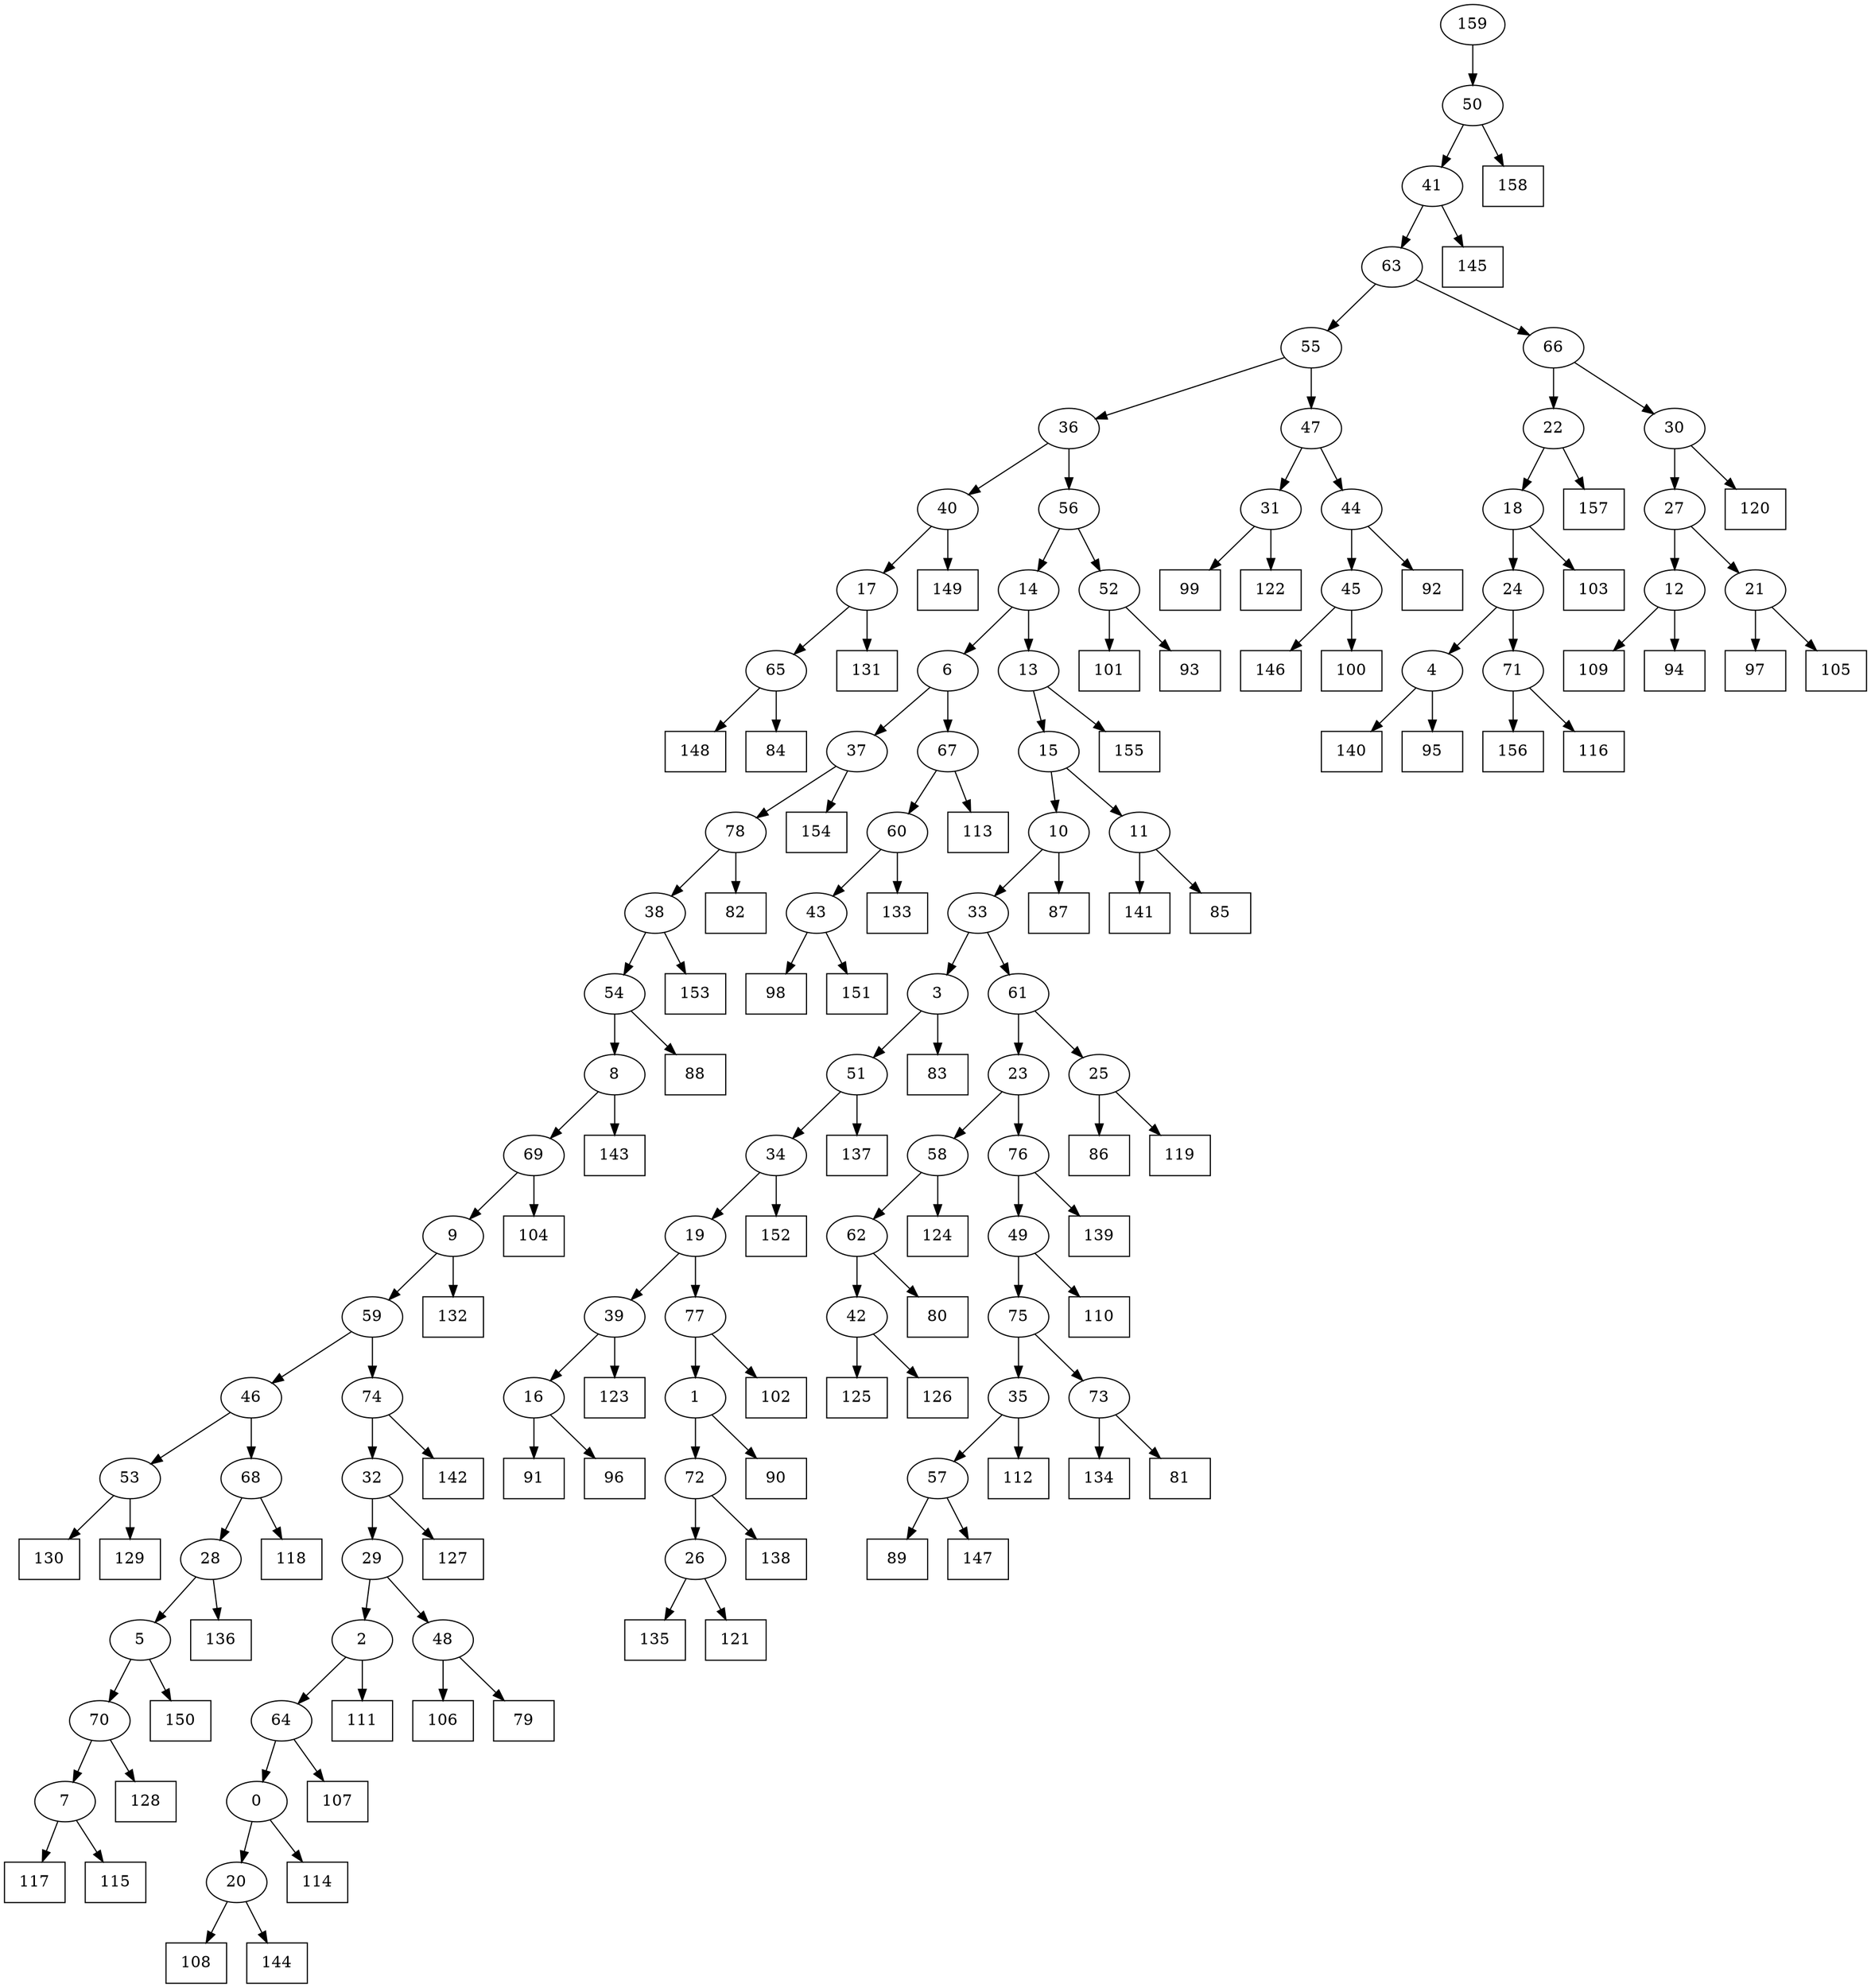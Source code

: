 digraph G {
0[label="0"];
1[label="1"];
2[label="2"];
3[label="3"];
4[label="4"];
5[label="5"];
6[label="6"];
7[label="7"];
8[label="8"];
9[label="9"];
10[label="10"];
11[label="11"];
12[label="12"];
13[label="13"];
14[label="14"];
15[label="15"];
16[label="16"];
17[label="17"];
18[label="18"];
19[label="19"];
20[label="20"];
21[label="21"];
22[label="22"];
23[label="23"];
24[label="24"];
25[label="25"];
26[label="26"];
27[label="27"];
28[label="28"];
29[label="29"];
30[label="30"];
31[label="31"];
32[label="32"];
33[label="33"];
34[label="34"];
35[label="35"];
36[label="36"];
37[label="37"];
38[label="38"];
39[label="39"];
40[label="40"];
41[label="41"];
42[label="42"];
43[label="43"];
44[label="44"];
45[label="45"];
46[label="46"];
47[label="47"];
48[label="48"];
49[label="49"];
50[label="50"];
51[label="51"];
52[label="52"];
53[label="53"];
54[label="54"];
55[label="55"];
56[label="56"];
57[label="57"];
58[label="58"];
59[label="59"];
60[label="60"];
61[label="61"];
62[label="62"];
63[label="63"];
64[label="64"];
65[label="65"];
66[label="66"];
67[label="67"];
68[label="68"];
69[label="69"];
70[label="70"];
71[label="71"];
72[label="72"];
73[label="73"];
74[label="74"];
75[label="75"];
76[label="76"];
77[label="77"];
78[label="78"];
79[shape=box,label="106"];
80[shape=box,label="140"];
81[shape=box,label="131"];
82[shape=box,label="148"];
83[shape=box,label="132"];
84[shape=box,label="152"];
85[shape=box,label="95"];
86[shape=box,label="149"];
87[shape=box,label="141"];
88[shape=box,label="114"];
89[shape=box,label="139"];
90[shape=box,label="104"];
91[shape=box,label="86"];
92[shape=box,label="145"];
93[shape=box,label="108"];
94[shape=box,label="138"];
95[shape=box,label="113"];
96[shape=box,label="146"];
97[shape=box,label="137"];
98[shape=box,label="99"];
99[shape=box,label="111"];
100[shape=box,label="79"];
101[shape=box,label="90"];
102[shape=box,label="120"];
103[shape=box,label="101"];
104[shape=box,label="92"];
105[shape=box,label="82"];
106[shape=box,label="134"];
107[shape=box,label="89"];
108[shape=box,label="122"];
109[shape=box,label="100"];
110[shape=box,label="135"];
111[shape=box,label="84"];
112[shape=box,label="85"];
113[shape=box,label="81"];
114[shape=box,label="136"];
115[shape=box,label="117"];
116[shape=box,label="102"];
117[shape=box,label="150"];
118[shape=box,label="97"];
119[shape=box,label="155"];
120[shape=box,label="88"];
121[shape=box,label="144"];
122[shape=box,label="110"];
123[shape=box,label="98"];
124[shape=box,label="109"];
125[shape=box,label="115"];
126[shape=box,label="158"];
127[shape=box,label="119"];
128[shape=box,label="107"];
129[shape=box,label="118"];
130[shape=box,label="124"];
131[shape=box,label="133"];
132[shape=box,label="121"];
133[shape=box,label="143"];
134[shape=box,label="128"];
135[shape=box,label="142"];
136[shape=box,label="127"];
137[shape=box,label="156"];
138[shape=box,label="93"];
139[shape=box,label="123"];
140[shape=box,label="130"];
141[shape=box,label="87"];
142[shape=box,label="83"];
143[shape=box,label="91"];
144[shape=box,label="154"];
145[shape=box,label="112"];
146[shape=box,label="105"];
147[shape=box,label="116"];
148[shape=box,label="153"];
149[shape=box,label="129"];
150[shape=box,label="125"];
151[shape=box,label="94"];
152[shape=box,label="103"];
153[shape=box,label="157"];
154[shape=box,label="96"];
155[shape=box,label="80"];
156[shape=box,label="151"];
157[shape=box,label="147"];
158[shape=box,label="126"];
159[label="159"];
21->146 ;
40->86 ;
52->138 ;
45->109 ;
4->85 ;
73->113 ;
4->80 ;
67->60 ;
53->140 ;
18->152 ;
63->66 ;
65->82 ;
25->91 ;
38->54 ;
60->131 ;
54->120 ;
70->134 ;
21->118 ;
43->123 ;
55->47 ;
15->11 ;
31->108 ;
72->94 ;
30->102 ;
35->145 ;
18->24 ;
24->71 ;
71->137 ;
46->68 ;
68->129 ;
24->4 ;
1->72 ;
42->150 ;
2->99 ;
7->125 ;
64->0 ;
0->88 ;
55->36 ;
36->56 ;
72->26 ;
73->106 ;
41->92 ;
44->104 ;
19->77 ;
75->73 ;
6->67 ;
67->95 ;
63->55 ;
46->53 ;
50->126 ;
10->141 ;
34->84 ;
57->157 ;
1->101 ;
44->45 ;
62->155 ;
69->90 ;
5->117 ;
38->148 ;
45->96 ;
48->100 ;
66->30 ;
5->70 ;
70->7 ;
47->44 ;
64->128 ;
74->135 ;
59->46 ;
75->35 ;
57->107 ;
3->51 ;
28->114 ;
77->116 ;
66->22 ;
32->136 ;
36->40 ;
16->154 ;
8->133 ;
41->63 ;
22->18 ;
13->119 ;
0->20 ;
20->121 ;
51->97 ;
69->9 ;
9->83 ;
77->1 ;
159->50 ;
50->41 ;
11->112 ;
47->31 ;
31->98 ;
60->43 ;
43->156 ;
3->142 ;
27->12 ;
12->124 ;
11->87 ;
19->39 ;
39->139 ;
29->2 ;
26->132 ;
49->75 ;
7->115 ;
78->38 ;
71->147 ;
9->59 ;
39->16 ;
58->130 ;
20->93 ;
59->74 ;
74->32 ;
56->52 ;
16->143 ;
42->158 ;
12->151 ;
37->144 ;
51->34 ;
34->19 ;
23->76 ;
30->27 ;
27->21 ;
10->33 ;
33->3 ;
35->57 ;
54->8 ;
8->69 ;
6->37 ;
32->29 ;
29->48 ;
48->79 ;
58->62 ;
76->49 ;
49->122 ;
53->149 ;
14->6 ;
61->23 ;
23->58 ;
33->61 ;
61->25 ;
25->127 ;
2->64 ;
40->17 ;
17->81 ;
22->153 ;
17->65 ;
65->111 ;
52->103 ;
68->28 ;
28->5 ;
62->42 ;
56->14 ;
14->13 ;
76->89 ;
13->15 ;
15->10 ;
26->110 ;
37->78 ;
78->105 ;
}
